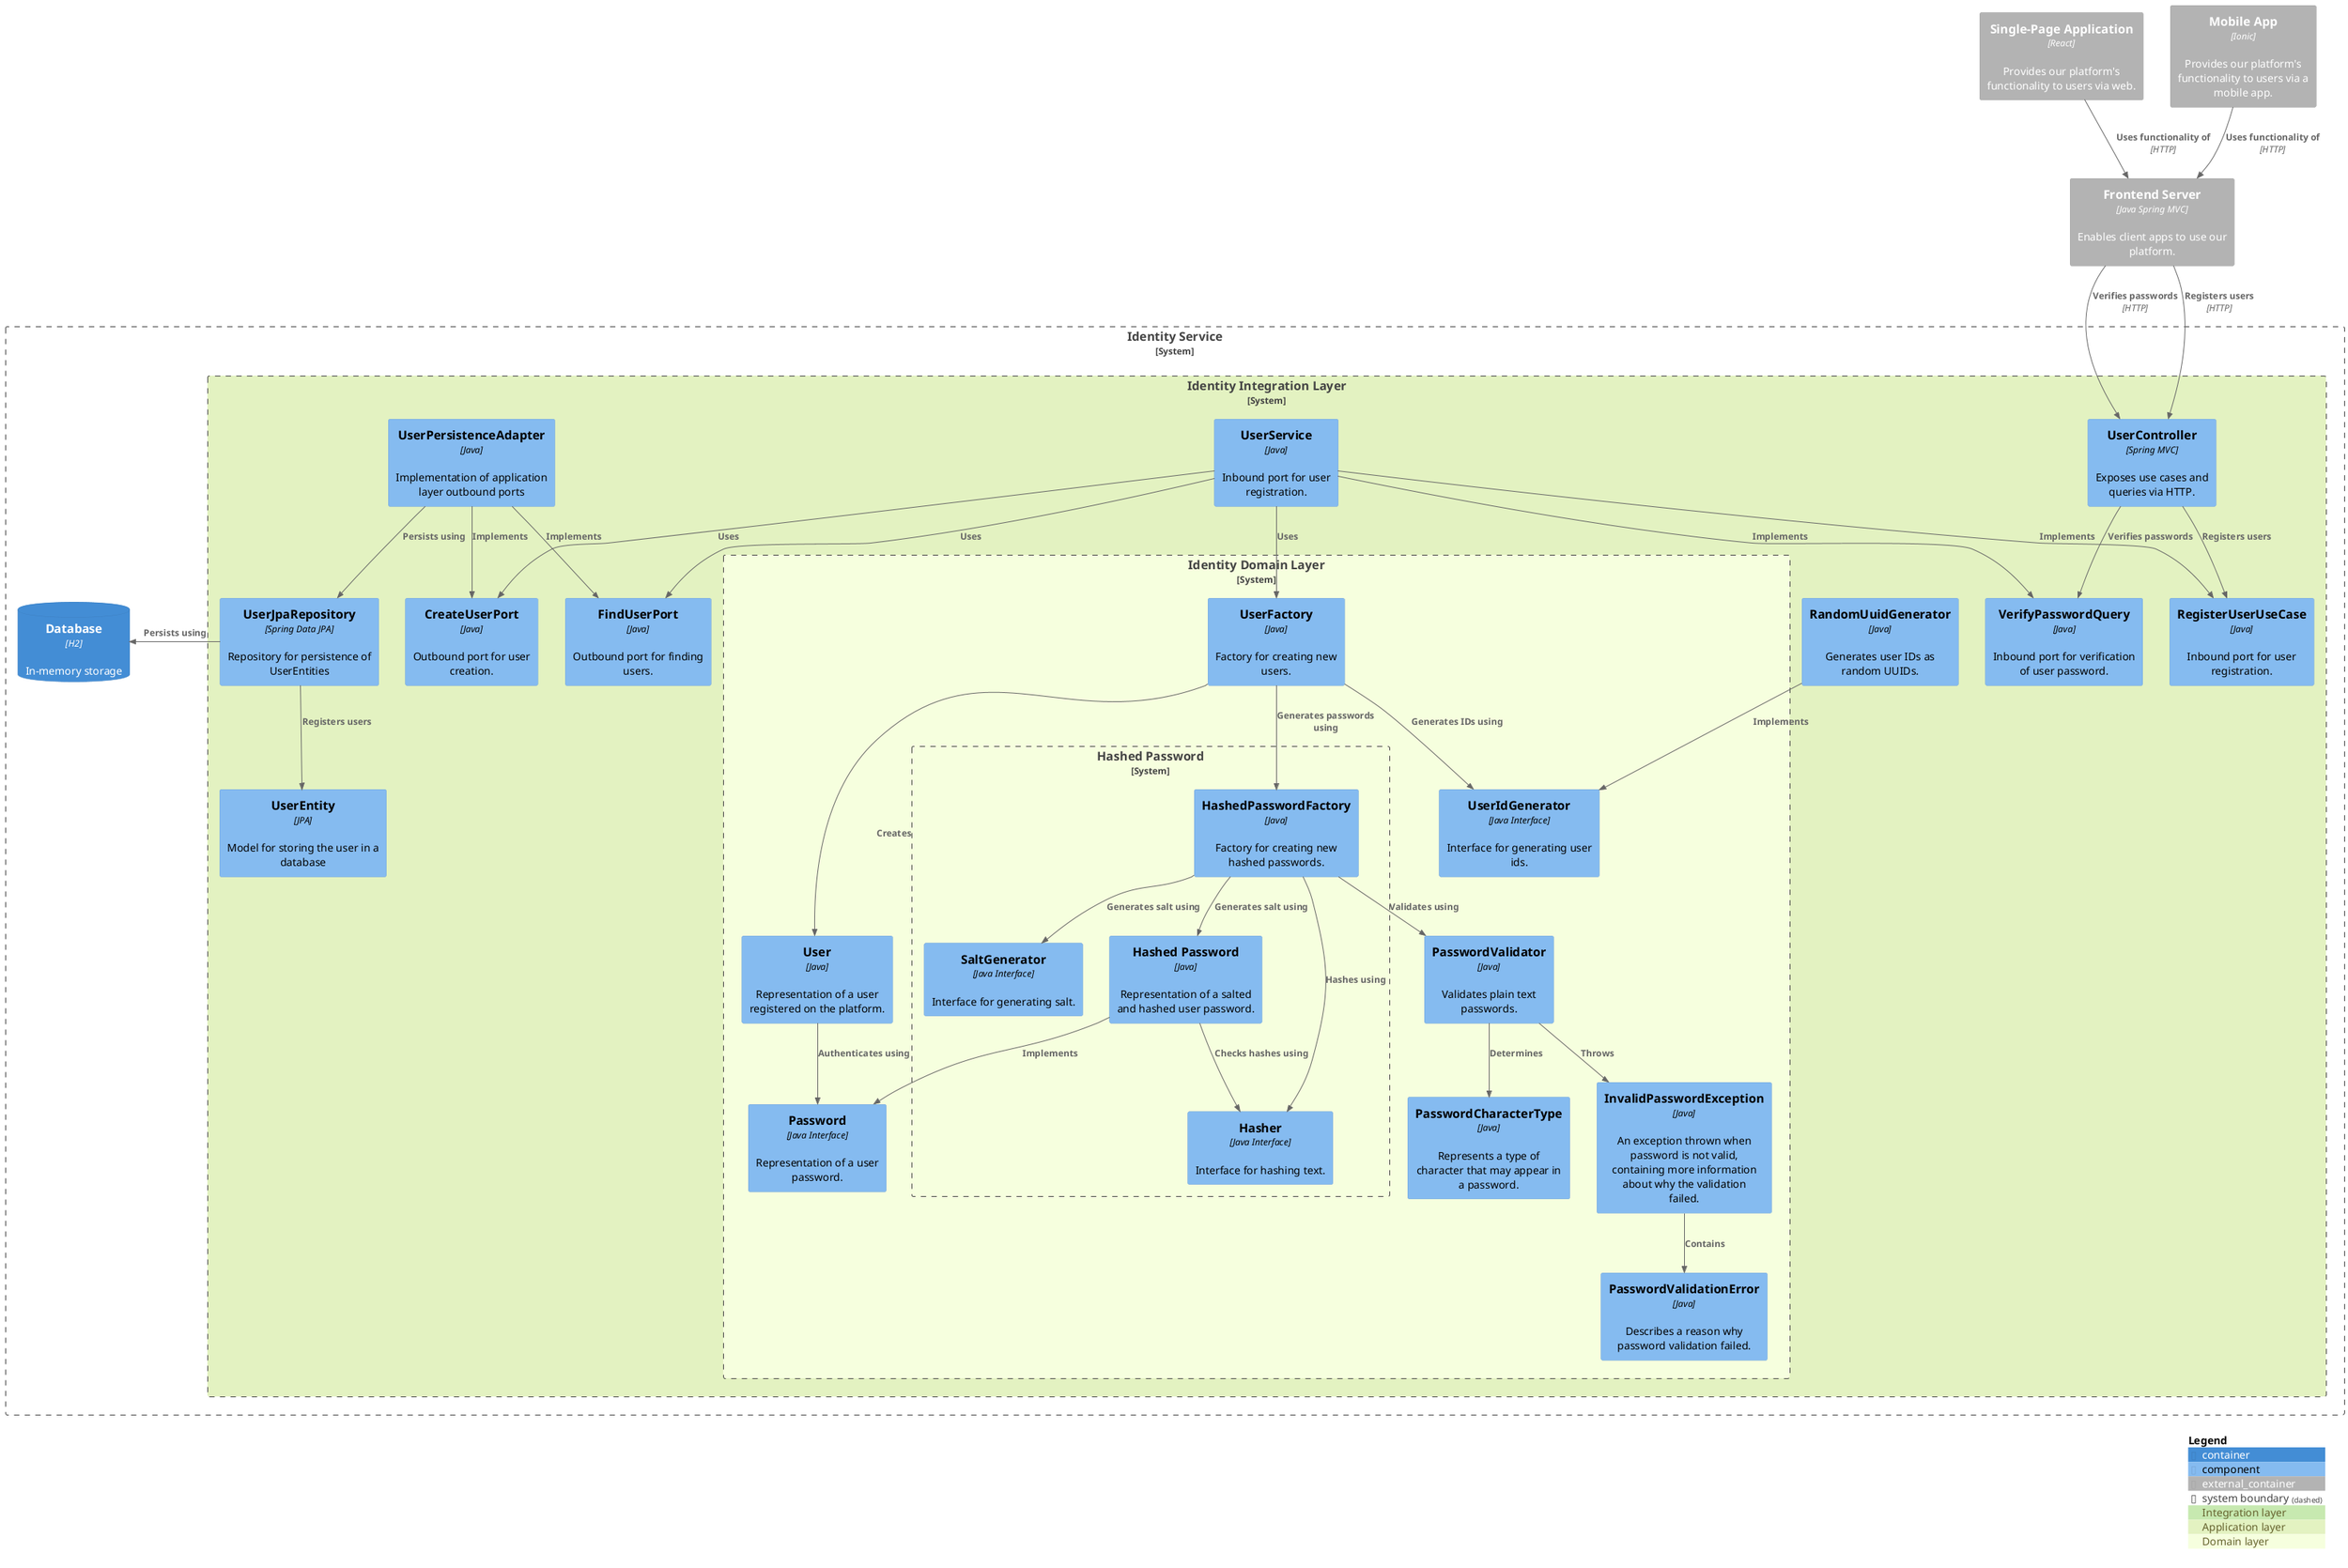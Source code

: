 @startuml
!include <C4/C4_Component.puml>

AddBoundaryTag(integrationBoundaryTag, $bgColor="#C7E9B0", $legendText="Integration layer")
AddBoundaryTag(applicationBoundaryTag, $bgColor="#E3F2C1", $legendText="Application layer")
AddBoundaryTag(domainBoundaryTag, $bgColor="#F6FFDE", $legendText="Domain layer")

Container_Ext(spaContainer, "Single-Page Application", "React", "Provides our platform's functionality to users via web.")
Container_Ext(mobileAppContainer, "Mobile App", "Ionic", "Provides our platform's functionality to users via a mobile app.")
Container_Ext(frontendServerContainer, "Frontend Server", "Java Spring MVC", "Enables client apps to use our platform.")

Rel(spaContainer, frontendServerContainer, "Uses functionality of", "HTTP")
Rel(mobileAppContainer, frontendServerContainer, "Uses functionality of", "HTTP")

System_Boundary(identityBoundary, "Identity Service") {

    ContainerDb(database, "Database", "H2", "In-memory storage")

    System_Boundary(identityApplicationBoundary, "Identity Integration Layer", $tags="integrationBoundaryTag") {

        System_Boundary(identityApplicationBoundary, "Identity Application Layer", $tags="applicationBoundaryTag") {

            System_Boundary(identityDomainBoundary, "Identity Domain Layer", $tags="domainBoundaryTag") {
                together {
                    Component(user, "User", "Java", "Representation of a user registered on the platform.")
                    Component(password, "Password", "Java Interface", "Representation of a user password.")
                }

                Component(userIdGenerator, "UserIdGenerator", "Java Interface", "Interface for generating user ids.")
                Component(userFactory, "UserFactory", "Java", "Factory for creating new users.")

                Rel(userFactory, userIdGenerator, "Generates IDs using")
                Rel(userFactory, user, "Creates")

                together {
                    Component(passwordValidator, "PasswordValidator", "Java", "Validates plain text passwords.")
                    Component(passwordCharacterType, "PasswordCharacterType", "Java", "Represents a type of character that may appear in a password.")
                    Component(passwordValidationError, "PasswordValidationError", "Java", "Describes a reason why password validation failed.")
                    Component(invalidPasswordException, "InvalidPasswordException", "Java", "An exception thrown when password is not valid, containing more information about why the validation failed.")
                }

                Rel(passwordValidator, passwordCharacterType, "Determines")
                Rel(invalidPasswordException, passwordValidationError, "Contains")
                Rel(passwordValidator, invalidPasswordException, "Throws")

                System_Boundary(hashedPasswordBoundary, "Hashed Password") {
                    Component(hashedPassword, "Hashed Password", "Java", "Representation of a salted and hashed user password.")
                    Component(hashedPasswordFactory, "HashedPasswordFactory", "Java", "Factory for creating new hashed passwords.")
                    Component(saltGenerator, "SaltGenerator", "Java Interface", "Interface for generating salt.")
                    Component(hasher, "Hasher", "Java Interface", "Interface for hashing text.")

                    Rel(hashedPassword, password, "Implements")
                    Rel(hashedPassword, hasher, "Checks hashes using")
                    Rel(hashedPasswordFactory, hasher, "Hashes using")
                    Rel(hashedPasswordFactory, saltGenerator, "Generates salt using")
                    Rel(hashedPasswordFactory, hashedPassword, "Generates salt using")
                    Rel(hashedPasswordFactory, passwordValidator, "Validates using")
                    Rel(userFactory, hashedPasswordFactory, "Generates passwords using")
                }

                Rel(user, password, "Authenticates using")

            }

            Component(verifyPasswordQuery, "VerifyPasswordQuery", "Java", "Inbound port for verification of user password.")
            Component(registerUserUseCase, "RegisterUserUseCase", "Java", "Inbound port for user registration.")

            Component(createUserPort, "CreateUserPort", "Java", "Outbound port for user creation.")
            Component(findUserPort, "FindUserPort", "Java", "Outbound port for finding users.")

            Component(userService, "UserService", "Java", "Inbound port for user registration.")

            Rel(userService, verifyPasswordQuery, "Implements")
            Rel(userService, registerUserUseCase, "Implements")
            Rel(userService, userFactory, "Uses")
            Rel(userService, findUserPort, "Uses")
            Rel(userService, createUserPort, "Uses")
        }

        Component(randomUuidGenerator, "RandomUuidGenerator", "Java", "Generates user IDs as random UUIDs.")
        Rel(randomUuidGenerator, userIdGenerator, "Implements")

        Component(userController, "UserController", "Spring MVC", "Exposes use cases and queries via HTTP.")
        Rel(userController, verifyPasswordQuery, "Verifies passwords")
        Rel(userController, registerUserUseCase, "Registers users")

        Component(userEntity, "UserEntity", "JPA", "Model for storing the user in a database")
        Component(userJpaRepository, "UserJpaRepository", "Spring Data JPA", "Repository for persistence of UserEntities")
        Component(userPersistenceAdapter, "UserPersistenceAdapter", "Java", "Implementation of application layer outbound ports")

        Rel(userJpaRepository, userEntity, "Registers users")
        Rel_L(userJpaRepository, database, "Persists using")
        Rel(userPersistenceAdapter, userJpaRepository, "Persists using")
        Rel(userPersistenceAdapter, createUserPort, "Implements")
        Rel(userPersistenceAdapter, findUserPort, "Implements")


    }
}

Rel(frontendServerContainer, userController, "Verifies passwords", "HTTP")
Rel(frontendServerContainer, userController, "Registers users", "HTTP")

SHOW_LEGEND()

@enduml
